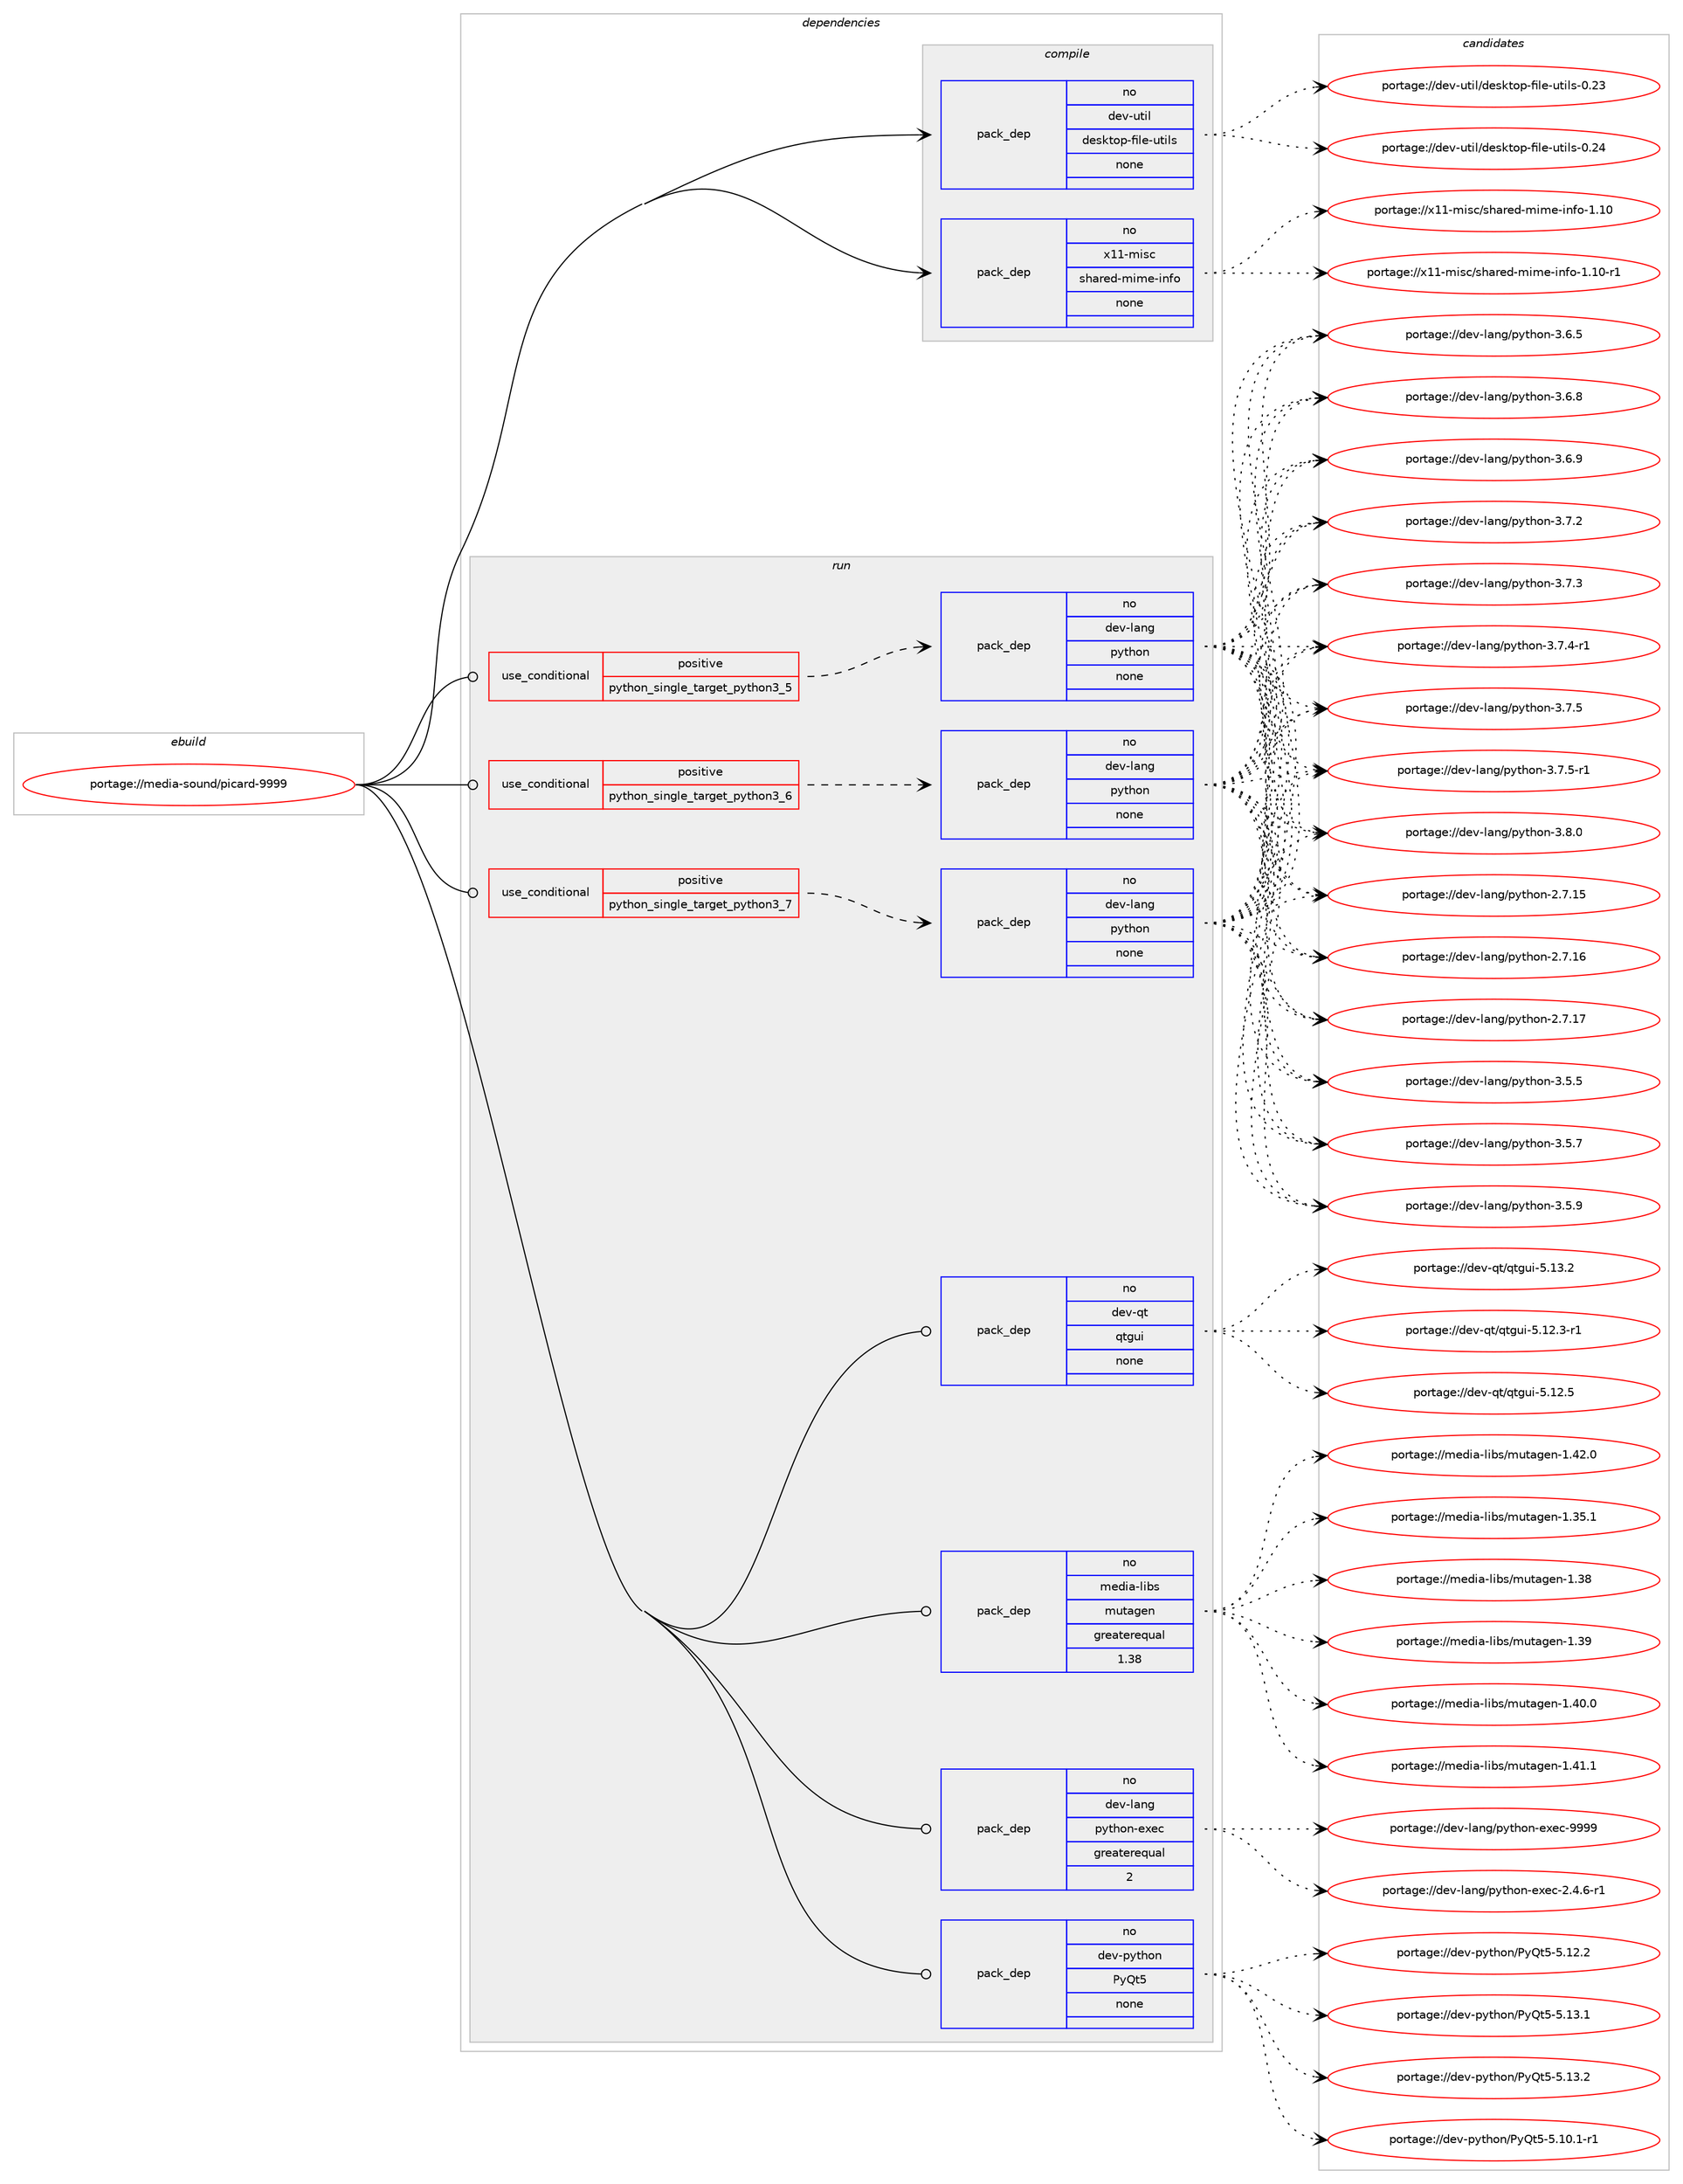 digraph prolog {

# *************
# Graph options
# *************

newrank=true;
concentrate=true;
compound=true;
graph [rankdir=LR,fontname=Helvetica,fontsize=10,ranksep=1.5];#, ranksep=2.5, nodesep=0.2];
edge  [arrowhead=vee];
node  [fontname=Helvetica,fontsize=10];

# **********
# The ebuild
# **********

subgraph cluster_leftcol {
color=gray;
rank=same;
label=<<i>ebuild</i>>;
id [label="portage://media-sound/picard-9999", color=red, width=4, href="../media-sound/picard-9999.svg"];
}

# ****************
# The dependencies
# ****************

subgraph cluster_midcol {
color=gray;
label=<<i>dependencies</i>>;
subgraph cluster_compile {
fillcolor="#eeeeee";
style=filled;
label=<<i>compile</i>>;
subgraph pack246120 {
dependency334773 [label=<<TABLE BORDER="0" CELLBORDER="1" CELLSPACING="0" CELLPADDING="4" WIDTH="220"><TR><TD ROWSPAN="6" CELLPADDING="30">pack_dep</TD></TR><TR><TD WIDTH="110">no</TD></TR><TR><TD>dev-util</TD></TR><TR><TD>desktop-file-utils</TD></TR><TR><TD>none</TD></TR><TR><TD></TD></TR></TABLE>>, shape=none, color=blue];
}
id:e -> dependency334773:w [weight=20,style="solid",arrowhead="vee"];
subgraph pack246121 {
dependency334774 [label=<<TABLE BORDER="0" CELLBORDER="1" CELLSPACING="0" CELLPADDING="4" WIDTH="220"><TR><TD ROWSPAN="6" CELLPADDING="30">pack_dep</TD></TR><TR><TD WIDTH="110">no</TD></TR><TR><TD>x11-misc</TD></TR><TR><TD>shared-mime-info</TD></TR><TR><TD>none</TD></TR><TR><TD></TD></TR></TABLE>>, shape=none, color=blue];
}
id:e -> dependency334774:w [weight=20,style="solid",arrowhead="vee"];
}
subgraph cluster_compileandrun {
fillcolor="#eeeeee";
style=filled;
label=<<i>compile and run</i>>;
}
subgraph cluster_run {
fillcolor="#eeeeee";
style=filled;
label=<<i>run</i>>;
subgraph cond83152 {
dependency334775 [label=<<TABLE BORDER="0" CELLBORDER="1" CELLSPACING="0" CELLPADDING="4"><TR><TD ROWSPAN="3" CELLPADDING="10">use_conditional</TD></TR><TR><TD>positive</TD></TR><TR><TD>python_single_target_python3_5</TD></TR></TABLE>>, shape=none, color=red];
subgraph pack246122 {
dependency334776 [label=<<TABLE BORDER="0" CELLBORDER="1" CELLSPACING="0" CELLPADDING="4" WIDTH="220"><TR><TD ROWSPAN="6" CELLPADDING="30">pack_dep</TD></TR><TR><TD WIDTH="110">no</TD></TR><TR><TD>dev-lang</TD></TR><TR><TD>python</TD></TR><TR><TD>none</TD></TR><TR><TD></TD></TR></TABLE>>, shape=none, color=blue];
}
dependency334775:e -> dependency334776:w [weight=20,style="dashed",arrowhead="vee"];
}
id:e -> dependency334775:w [weight=20,style="solid",arrowhead="odot"];
subgraph cond83153 {
dependency334777 [label=<<TABLE BORDER="0" CELLBORDER="1" CELLSPACING="0" CELLPADDING="4"><TR><TD ROWSPAN="3" CELLPADDING="10">use_conditional</TD></TR><TR><TD>positive</TD></TR><TR><TD>python_single_target_python3_6</TD></TR></TABLE>>, shape=none, color=red];
subgraph pack246123 {
dependency334778 [label=<<TABLE BORDER="0" CELLBORDER="1" CELLSPACING="0" CELLPADDING="4" WIDTH="220"><TR><TD ROWSPAN="6" CELLPADDING="30">pack_dep</TD></TR><TR><TD WIDTH="110">no</TD></TR><TR><TD>dev-lang</TD></TR><TR><TD>python</TD></TR><TR><TD>none</TD></TR><TR><TD></TD></TR></TABLE>>, shape=none, color=blue];
}
dependency334777:e -> dependency334778:w [weight=20,style="dashed",arrowhead="vee"];
}
id:e -> dependency334777:w [weight=20,style="solid",arrowhead="odot"];
subgraph cond83154 {
dependency334779 [label=<<TABLE BORDER="0" CELLBORDER="1" CELLSPACING="0" CELLPADDING="4"><TR><TD ROWSPAN="3" CELLPADDING="10">use_conditional</TD></TR><TR><TD>positive</TD></TR><TR><TD>python_single_target_python3_7</TD></TR></TABLE>>, shape=none, color=red];
subgraph pack246124 {
dependency334780 [label=<<TABLE BORDER="0" CELLBORDER="1" CELLSPACING="0" CELLPADDING="4" WIDTH="220"><TR><TD ROWSPAN="6" CELLPADDING="30">pack_dep</TD></TR><TR><TD WIDTH="110">no</TD></TR><TR><TD>dev-lang</TD></TR><TR><TD>python</TD></TR><TR><TD>none</TD></TR><TR><TD></TD></TR></TABLE>>, shape=none, color=blue];
}
dependency334779:e -> dependency334780:w [weight=20,style="dashed",arrowhead="vee"];
}
id:e -> dependency334779:w [weight=20,style="solid",arrowhead="odot"];
subgraph pack246125 {
dependency334781 [label=<<TABLE BORDER="0" CELLBORDER="1" CELLSPACING="0" CELLPADDING="4" WIDTH="220"><TR><TD ROWSPAN="6" CELLPADDING="30">pack_dep</TD></TR><TR><TD WIDTH="110">no</TD></TR><TR><TD>dev-lang</TD></TR><TR><TD>python-exec</TD></TR><TR><TD>greaterequal</TD></TR><TR><TD>2</TD></TR></TABLE>>, shape=none, color=blue];
}
id:e -> dependency334781:w [weight=20,style="solid",arrowhead="odot"];
subgraph pack246126 {
dependency334782 [label=<<TABLE BORDER="0" CELLBORDER="1" CELLSPACING="0" CELLPADDING="4" WIDTH="220"><TR><TD ROWSPAN="6" CELLPADDING="30">pack_dep</TD></TR><TR><TD WIDTH="110">no</TD></TR><TR><TD>dev-python</TD></TR><TR><TD>PyQt5</TD></TR><TR><TD>none</TD></TR><TR><TD></TD></TR></TABLE>>, shape=none, color=blue];
}
id:e -> dependency334782:w [weight=20,style="solid",arrowhead="odot"];
subgraph pack246127 {
dependency334783 [label=<<TABLE BORDER="0" CELLBORDER="1" CELLSPACING="0" CELLPADDING="4" WIDTH="220"><TR><TD ROWSPAN="6" CELLPADDING="30">pack_dep</TD></TR><TR><TD WIDTH="110">no</TD></TR><TR><TD>dev-qt</TD></TR><TR><TD>qtgui</TD></TR><TR><TD>none</TD></TR><TR><TD></TD></TR></TABLE>>, shape=none, color=blue];
}
id:e -> dependency334783:w [weight=20,style="solid",arrowhead="odot"];
subgraph pack246128 {
dependency334784 [label=<<TABLE BORDER="0" CELLBORDER="1" CELLSPACING="0" CELLPADDING="4" WIDTH="220"><TR><TD ROWSPAN="6" CELLPADDING="30">pack_dep</TD></TR><TR><TD WIDTH="110">no</TD></TR><TR><TD>media-libs</TD></TR><TR><TD>mutagen</TD></TR><TR><TD>greaterequal</TD></TR><TR><TD>1.38</TD></TR></TABLE>>, shape=none, color=blue];
}
id:e -> dependency334784:w [weight=20,style="solid",arrowhead="odot"];
}
}

# **************
# The candidates
# **************

subgraph cluster_choices {
rank=same;
color=gray;
label=<<i>candidates</i>>;

subgraph choice246120 {
color=black;
nodesep=1;
choiceportage100101118451171161051084710010111510711611111245102105108101451171161051081154548465051 [label="portage://dev-util/desktop-file-utils-0.23", color=red, width=4,href="../dev-util/desktop-file-utils-0.23.svg"];
choiceportage100101118451171161051084710010111510711611111245102105108101451171161051081154548465052 [label="portage://dev-util/desktop-file-utils-0.24", color=red, width=4,href="../dev-util/desktop-file-utils-0.24.svg"];
dependency334773:e -> choiceportage100101118451171161051084710010111510711611111245102105108101451171161051081154548465051:w [style=dotted,weight="100"];
dependency334773:e -> choiceportage100101118451171161051084710010111510711611111245102105108101451171161051081154548465052:w [style=dotted,weight="100"];
}
subgraph choice246121 {
color=black;
nodesep=1;
choiceportage12049494510910511599471151049711410110045109105109101451051101021114549464948 [label="portage://x11-misc/shared-mime-info-1.10", color=red, width=4,href="../x11-misc/shared-mime-info-1.10.svg"];
choiceportage120494945109105115994711510497114101100451091051091014510511010211145494649484511449 [label="portage://x11-misc/shared-mime-info-1.10-r1", color=red, width=4,href="../x11-misc/shared-mime-info-1.10-r1.svg"];
dependency334774:e -> choiceportage12049494510910511599471151049711410110045109105109101451051101021114549464948:w [style=dotted,weight="100"];
dependency334774:e -> choiceportage120494945109105115994711510497114101100451091051091014510511010211145494649484511449:w [style=dotted,weight="100"];
}
subgraph choice246122 {
color=black;
nodesep=1;
choiceportage10010111845108971101034711212111610411111045504655464953 [label="portage://dev-lang/python-2.7.15", color=red, width=4,href="../dev-lang/python-2.7.15.svg"];
choiceportage10010111845108971101034711212111610411111045504655464954 [label="portage://dev-lang/python-2.7.16", color=red, width=4,href="../dev-lang/python-2.7.16.svg"];
choiceportage10010111845108971101034711212111610411111045504655464955 [label="portage://dev-lang/python-2.7.17", color=red, width=4,href="../dev-lang/python-2.7.17.svg"];
choiceportage100101118451089711010347112121116104111110455146534653 [label="portage://dev-lang/python-3.5.5", color=red, width=4,href="../dev-lang/python-3.5.5.svg"];
choiceportage100101118451089711010347112121116104111110455146534655 [label="portage://dev-lang/python-3.5.7", color=red, width=4,href="../dev-lang/python-3.5.7.svg"];
choiceportage100101118451089711010347112121116104111110455146534657 [label="portage://dev-lang/python-3.5.9", color=red, width=4,href="../dev-lang/python-3.5.9.svg"];
choiceportage100101118451089711010347112121116104111110455146544653 [label="portage://dev-lang/python-3.6.5", color=red, width=4,href="../dev-lang/python-3.6.5.svg"];
choiceportage100101118451089711010347112121116104111110455146544656 [label="portage://dev-lang/python-3.6.8", color=red, width=4,href="../dev-lang/python-3.6.8.svg"];
choiceportage100101118451089711010347112121116104111110455146544657 [label="portage://dev-lang/python-3.6.9", color=red, width=4,href="../dev-lang/python-3.6.9.svg"];
choiceportage100101118451089711010347112121116104111110455146554650 [label="portage://dev-lang/python-3.7.2", color=red, width=4,href="../dev-lang/python-3.7.2.svg"];
choiceportage100101118451089711010347112121116104111110455146554651 [label="portage://dev-lang/python-3.7.3", color=red, width=4,href="../dev-lang/python-3.7.3.svg"];
choiceportage1001011184510897110103471121211161041111104551465546524511449 [label="portage://dev-lang/python-3.7.4-r1", color=red, width=4,href="../dev-lang/python-3.7.4-r1.svg"];
choiceportage100101118451089711010347112121116104111110455146554653 [label="portage://dev-lang/python-3.7.5", color=red, width=4,href="../dev-lang/python-3.7.5.svg"];
choiceportage1001011184510897110103471121211161041111104551465546534511449 [label="portage://dev-lang/python-3.7.5-r1", color=red, width=4,href="../dev-lang/python-3.7.5-r1.svg"];
choiceportage100101118451089711010347112121116104111110455146564648 [label="portage://dev-lang/python-3.8.0", color=red, width=4,href="../dev-lang/python-3.8.0.svg"];
dependency334776:e -> choiceportage10010111845108971101034711212111610411111045504655464953:w [style=dotted,weight="100"];
dependency334776:e -> choiceportage10010111845108971101034711212111610411111045504655464954:w [style=dotted,weight="100"];
dependency334776:e -> choiceportage10010111845108971101034711212111610411111045504655464955:w [style=dotted,weight="100"];
dependency334776:e -> choiceportage100101118451089711010347112121116104111110455146534653:w [style=dotted,weight="100"];
dependency334776:e -> choiceportage100101118451089711010347112121116104111110455146534655:w [style=dotted,weight="100"];
dependency334776:e -> choiceportage100101118451089711010347112121116104111110455146534657:w [style=dotted,weight="100"];
dependency334776:e -> choiceportage100101118451089711010347112121116104111110455146544653:w [style=dotted,weight="100"];
dependency334776:e -> choiceportage100101118451089711010347112121116104111110455146544656:w [style=dotted,weight="100"];
dependency334776:e -> choiceportage100101118451089711010347112121116104111110455146544657:w [style=dotted,weight="100"];
dependency334776:e -> choiceportage100101118451089711010347112121116104111110455146554650:w [style=dotted,weight="100"];
dependency334776:e -> choiceportage100101118451089711010347112121116104111110455146554651:w [style=dotted,weight="100"];
dependency334776:e -> choiceportage1001011184510897110103471121211161041111104551465546524511449:w [style=dotted,weight="100"];
dependency334776:e -> choiceportage100101118451089711010347112121116104111110455146554653:w [style=dotted,weight="100"];
dependency334776:e -> choiceportage1001011184510897110103471121211161041111104551465546534511449:w [style=dotted,weight="100"];
dependency334776:e -> choiceportage100101118451089711010347112121116104111110455146564648:w [style=dotted,weight="100"];
}
subgraph choice246123 {
color=black;
nodesep=1;
choiceportage10010111845108971101034711212111610411111045504655464953 [label="portage://dev-lang/python-2.7.15", color=red, width=4,href="../dev-lang/python-2.7.15.svg"];
choiceportage10010111845108971101034711212111610411111045504655464954 [label="portage://dev-lang/python-2.7.16", color=red, width=4,href="../dev-lang/python-2.7.16.svg"];
choiceportage10010111845108971101034711212111610411111045504655464955 [label="portage://dev-lang/python-2.7.17", color=red, width=4,href="../dev-lang/python-2.7.17.svg"];
choiceportage100101118451089711010347112121116104111110455146534653 [label="portage://dev-lang/python-3.5.5", color=red, width=4,href="../dev-lang/python-3.5.5.svg"];
choiceportage100101118451089711010347112121116104111110455146534655 [label="portage://dev-lang/python-3.5.7", color=red, width=4,href="../dev-lang/python-3.5.7.svg"];
choiceportage100101118451089711010347112121116104111110455146534657 [label="portage://dev-lang/python-3.5.9", color=red, width=4,href="../dev-lang/python-3.5.9.svg"];
choiceportage100101118451089711010347112121116104111110455146544653 [label="portage://dev-lang/python-3.6.5", color=red, width=4,href="../dev-lang/python-3.6.5.svg"];
choiceportage100101118451089711010347112121116104111110455146544656 [label="portage://dev-lang/python-3.6.8", color=red, width=4,href="../dev-lang/python-3.6.8.svg"];
choiceportage100101118451089711010347112121116104111110455146544657 [label="portage://dev-lang/python-3.6.9", color=red, width=4,href="../dev-lang/python-3.6.9.svg"];
choiceportage100101118451089711010347112121116104111110455146554650 [label="portage://dev-lang/python-3.7.2", color=red, width=4,href="../dev-lang/python-3.7.2.svg"];
choiceportage100101118451089711010347112121116104111110455146554651 [label="portage://dev-lang/python-3.7.3", color=red, width=4,href="../dev-lang/python-3.7.3.svg"];
choiceportage1001011184510897110103471121211161041111104551465546524511449 [label="portage://dev-lang/python-3.7.4-r1", color=red, width=4,href="../dev-lang/python-3.7.4-r1.svg"];
choiceportage100101118451089711010347112121116104111110455146554653 [label="portage://dev-lang/python-3.7.5", color=red, width=4,href="../dev-lang/python-3.7.5.svg"];
choiceportage1001011184510897110103471121211161041111104551465546534511449 [label="portage://dev-lang/python-3.7.5-r1", color=red, width=4,href="../dev-lang/python-3.7.5-r1.svg"];
choiceportage100101118451089711010347112121116104111110455146564648 [label="portage://dev-lang/python-3.8.0", color=red, width=4,href="../dev-lang/python-3.8.0.svg"];
dependency334778:e -> choiceportage10010111845108971101034711212111610411111045504655464953:w [style=dotted,weight="100"];
dependency334778:e -> choiceportage10010111845108971101034711212111610411111045504655464954:w [style=dotted,weight="100"];
dependency334778:e -> choiceportage10010111845108971101034711212111610411111045504655464955:w [style=dotted,weight="100"];
dependency334778:e -> choiceportage100101118451089711010347112121116104111110455146534653:w [style=dotted,weight="100"];
dependency334778:e -> choiceportage100101118451089711010347112121116104111110455146534655:w [style=dotted,weight="100"];
dependency334778:e -> choiceportage100101118451089711010347112121116104111110455146534657:w [style=dotted,weight="100"];
dependency334778:e -> choiceportage100101118451089711010347112121116104111110455146544653:w [style=dotted,weight="100"];
dependency334778:e -> choiceportage100101118451089711010347112121116104111110455146544656:w [style=dotted,weight="100"];
dependency334778:e -> choiceportage100101118451089711010347112121116104111110455146544657:w [style=dotted,weight="100"];
dependency334778:e -> choiceportage100101118451089711010347112121116104111110455146554650:w [style=dotted,weight="100"];
dependency334778:e -> choiceportage100101118451089711010347112121116104111110455146554651:w [style=dotted,weight="100"];
dependency334778:e -> choiceportage1001011184510897110103471121211161041111104551465546524511449:w [style=dotted,weight="100"];
dependency334778:e -> choiceportage100101118451089711010347112121116104111110455146554653:w [style=dotted,weight="100"];
dependency334778:e -> choiceportage1001011184510897110103471121211161041111104551465546534511449:w [style=dotted,weight="100"];
dependency334778:e -> choiceportage100101118451089711010347112121116104111110455146564648:w [style=dotted,weight="100"];
}
subgraph choice246124 {
color=black;
nodesep=1;
choiceportage10010111845108971101034711212111610411111045504655464953 [label="portage://dev-lang/python-2.7.15", color=red, width=4,href="../dev-lang/python-2.7.15.svg"];
choiceportage10010111845108971101034711212111610411111045504655464954 [label="portage://dev-lang/python-2.7.16", color=red, width=4,href="../dev-lang/python-2.7.16.svg"];
choiceportage10010111845108971101034711212111610411111045504655464955 [label="portage://dev-lang/python-2.7.17", color=red, width=4,href="../dev-lang/python-2.7.17.svg"];
choiceportage100101118451089711010347112121116104111110455146534653 [label="portage://dev-lang/python-3.5.5", color=red, width=4,href="../dev-lang/python-3.5.5.svg"];
choiceportage100101118451089711010347112121116104111110455146534655 [label="portage://dev-lang/python-3.5.7", color=red, width=4,href="../dev-lang/python-3.5.7.svg"];
choiceportage100101118451089711010347112121116104111110455146534657 [label="portage://dev-lang/python-3.5.9", color=red, width=4,href="../dev-lang/python-3.5.9.svg"];
choiceportage100101118451089711010347112121116104111110455146544653 [label="portage://dev-lang/python-3.6.5", color=red, width=4,href="../dev-lang/python-3.6.5.svg"];
choiceportage100101118451089711010347112121116104111110455146544656 [label="portage://dev-lang/python-3.6.8", color=red, width=4,href="../dev-lang/python-3.6.8.svg"];
choiceportage100101118451089711010347112121116104111110455146544657 [label="portage://dev-lang/python-3.6.9", color=red, width=4,href="../dev-lang/python-3.6.9.svg"];
choiceportage100101118451089711010347112121116104111110455146554650 [label="portage://dev-lang/python-3.7.2", color=red, width=4,href="../dev-lang/python-3.7.2.svg"];
choiceportage100101118451089711010347112121116104111110455146554651 [label="portage://dev-lang/python-3.7.3", color=red, width=4,href="../dev-lang/python-3.7.3.svg"];
choiceportage1001011184510897110103471121211161041111104551465546524511449 [label="portage://dev-lang/python-3.7.4-r1", color=red, width=4,href="../dev-lang/python-3.7.4-r1.svg"];
choiceportage100101118451089711010347112121116104111110455146554653 [label="portage://dev-lang/python-3.7.5", color=red, width=4,href="../dev-lang/python-3.7.5.svg"];
choiceportage1001011184510897110103471121211161041111104551465546534511449 [label="portage://dev-lang/python-3.7.5-r1", color=red, width=4,href="../dev-lang/python-3.7.5-r1.svg"];
choiceportage100101118451089711010347112121116104111110455146564648 [label="portage://dev-lang/python-3.8.0", color=red, width=4,href="../dev-lang/python-3.8.0.svg"];
dependency334780:e -> choiceportage10010111845108971101034711212111610411111045504655464953:w [style=dotted,weight="100"];
dependency334780:e -> choiceportage10010111845108971101034711212111610411111045504655464954:w [style=dotted,weight="100"];
dependency334780:e -> choiceportage10010111845108971101034711212111610411111045504655464955:w [style=dotted,weight="100"];
dependency334780:e -> choiceportage100101118451089711010347112121116104111110455146534653:w [style=dotted,weight="100"];
dependency334780:e -> choiceportage100101118451089711010347112121116104111110455146534655:w [style=dotted,weight="100"];
dependency334780:e -> choiceportage100101118451089711010347112121116104111110455146534657:w [style=dotted,weight="100"];
dependency334780:e -> choiceportage100101118451089711010347112121116104111110455146544653:w [style=dotted,weight="100"];
dependency334780:e -> choiceportage100101118451089711010347112121116104111110455146544656:w [style=dotted,weight="100"];
dependency334780:e -> choiceportage100101118451089711010347112121116104111110455146544657:w [style=dotted,weight="100"];
dependency334780:e -> choiceportage100101118451089711010347112121116104111110455146554650:w [style=dotted,weight="100"];
dependency334780:e -> choiceportage100101118451089711010347112121116104111110455146554651:w [style=dotted,weight="100"];
dependency334780:e -> choiceportage1001011184510897110103471121211161041111104551465546524511449:w [style=dotted,weight="100"];
dependency334780:e -> choiceportage100101118451089711010347112121116104111110455146554653:w [style=dotted,weight="100"];
dependency334780:e -> choiceportage1001011184510897110103471121211161041111104551465546534511449:w [style=dotted,weight="100"];
dependency334780:e -> choiceportage100101118451089711010347112121116104111110455146564648:w [style=dotted,weight="100"];
}
subgraph choice246125 {
color=black;
nodesep=1;
choiceportage10010111845108971101034711212111610411111045101120101994550465246544511449 [label="portage://dev-lang/python-exec-2.4.6-r1", color=red, width=4,href="../dev-lang/python-exec-2.4.6-r1.svg"];
choiceportage10010111845108971101034711212111610411111045101120101994557575757 [label="portage://dev-lang/python-exec-9999", color=red, width=4,href="../dev-lang/python-exec-9999.svg"];
dependency334781:e -> choiceportage10010111845108971101034711212111610411111045101120101994550465246544511449:w [style=dotted,weight="100"];
dependency334781:e -> choiceportage10010111845108971101034711212111610411111045101120101994557575757:w [style=dotted,weight="100"];
}
subgraph choice246126 {
color=black;
nodesep=1;
choiceportage1001011184511212111610411111047801218111653455346494846494511449 [label="portage://dev-python/PyQt5-5.10.1-r1", color=red, width=4,href="../dev-python/PyQt5-5.10.1-r1.svg"];
choiceportage100101118451121211161041111104780121811165345534649504650 [label="portage://dev-python/PyQt5-5.12.2", color=red, width=4,href="../dev-python/PyQt5-5.12.2.svg"];
choiceportage100101118451121211161041111104780121811165345534649514649 [label="portage://dev-python/PyQt5-5.13.1", color=red, width=4,href="../dev-python/PyQt5-5.13.1.svg"];
choiceportage100101118451121211161041111104780121811165345534649514650 [label="portage://dev-python/PyQt5-5.13.2", color=red, width=4,href="../dev-python/PyQt5-5.13.2.svg"];
dependency334782:e -> choiceportage1001011184511212111610411111047801218111653455346494846494511449:w [style=dotted,weight="100"];
dependency334782:e -> choiceportage100101118451121211161041111104780121811165345534649504650:w [style=dotted,weight="100"];
dependency334782:e -> choiceportage100101118451121211161041111104780121811165345534649514649:w [style=dotted,weight="100"];
dependency334782:e -> choiceportage100101118451121211161041111104780121811165345534649514650:w [style=dotted,weight="100"];
}
subgraph choice246127 {
color=black;
nodesep=1;
choiceportage1001011184511311647113116103117105455346495046514511449 [label="portage://dev-qt/qtgui-5.12.3-r1", color=red, width=4,href="../dev-qt/qtgui-5.12.3-r1.svg"];
choiceportage100101118451131164711311610311710545534649504653 [label="portage://dev-qt/qtgui-5.12.5", color=red, width=4,href="../dev-qt/qtgui-5.12.5.svg"];
choiceportage100101118451131164711311610311710545534649514650 [label="portage://dev-qt/qtgui-5.13.2", color=red, width=4,href="../dev-qt/qtgui-5.13.2.svg"];
dependency334783:e -> choiceportage1001011184511311647113116103117105455346495046514511449:w [style=dotted,weight="100"];
dependency334783:e -> choiceportage100101118451131164711311610311710545534649504653:w [style=dotted,weight="100"];
dependency334783:e -> choiceportage100101118451131164711311610311710545534649514650:w [style=dotted,weight="100"];
}
subgraph choice246128 {
color=black;
nodesep=1;
choiceportage109101100105974510810598115471091171169710310111045494651534649 [label="portage://media-libs/mutagen-1.35.1", color=red, width=4,href="../media-libs/mutagen-1.35.1.svg"];
choiceportage10910110010597451081059811547109117116971031011104549465156 [label="portage://media-libs/mutagen-1.38", color=red, width=4,href="../media-libs/mutagen-1.38.svg"];
choiceportage10910110010597451081059811547109117116971031011104549465157 [label="portage://media-libs/mutagen-1.39", color=red, width=4,href="../media-libs/mutagen-1.39.svg"];
choiceportage109101100105974510810598115471091171169710310111045494652484648 [label="portage://media-libs/mutagen-1.40.0", color=red, width=4,href="../media-libs/mutagen-1.40.0.svg"];
choiceportage109101100105974510810598115471091171169710310111045494652494649 [label="portage://media-libs/mutagen-1.41.1", color=red, width=4,href="../media-libs/mutagen-1.41.1.svg"];
choiceportage109101100105974510810598115471091171169710310111045494652504648 [label="portage://media-libs/mutagen-1.42.0", color=red, width=4,href="../media-libs/mutagen-1.42.0.svg"];
dependency334784:e -> choiceportage109101100105974510810598115471091171169710310111045494651534649:w [style=dotted,weight="100"];
dependency334784:e -> choiceportage10910110010597451081059811547109117116971031011104549465156:w [style=dotted,weight="100"];
dependency334784:e -> choiceportage10910110010597451081059811547109117116971031011104549465157:w [style=dotted,weight="100"];
dependency334784:e -> choiceportage109101100105974510810598115471091171169710310111045494652484648:w [style=dotted,weight="100"];
dependency334784:e -> choiceportage109101100105974510810598115471091171169710310111045494652494649:w [style=dotted,weight="100"];
dependency334784:e -> choiceportage109101100105974510810598115471091171169710310111045494652504648:w [style=dotted,weight="100"];
}
}

}
